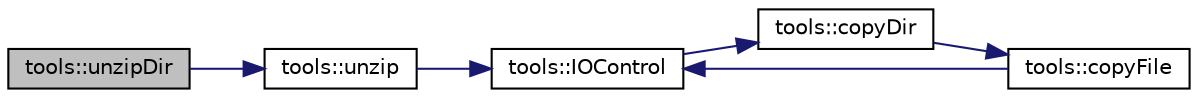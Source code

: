 digraph "tools::unzipDir"
{
 // INTERACTIVE_SVG=YES
  edge [fontname="Helvetica",fontsize="10",labelfontname="Helvetica",labelfontsize="10"];
  node [fontname="Helvetica",fontsize="10",shape=record];
  rankdir="LR";
  Node180 [label="tools::unzipDir",height=0.2,width=0.4,color="black", fillcolor="grey75", style="filled", fontcolor="black"];
  Node180 -> Node181 [color="midnightblue",fontsize="10",style="solid",fontname="Helvetica"];
  Node181 [label="tools::unzip",height=0.2,width=0.4,color="black", fillcolor="white", style="filled",URL="$classtools.html#a22819e1b381949304b8fde11a91a7de3",tooltip="Décompresser un fichier au format zip. "];
  Node181 -> Node182 [color="midnightblue",fontsize="10",style="solid",fontname="Helvetica"];
  Node182 [label="tools::IOControl",height=0.2,width=0.4,color="black", fillcolor="white", style="filled",URL="$classtools.html#ae1018e45c513785270b999cbcfa8beb6",tooltip="Procédure de contrôle des entrées-sorties. "];
  Node182 -> Node183 [color="midnightblue",fontsize="10",style="solid",fontname="Helvetica"];
  Node183 [label="tools::copyDir",height=0.2,width=0.4,color="black", fillcolor="white", style="filled",URL="$classtools.html#a37c9c486d90129b0d6a4ac93f29fd5bb",tooltip="Copie un répertoire de manière sécurisée. "];
  Node183 -> Node184 [color="midnightblue",fontsize="10",style="solid",fontname="Helvetica"];
  Node184 [label="tools::copyFile",height=0.2,width=0.4,color="black", fillcolor="white", style="filled",URL="$classtools.html#a0765c68c41d7c957f1fb0f0da8b4a9c9",tooltip="Copie un fichier de manière sécurisée. "];
  Node184 -> Node182 [color="midnightblue",fontsize="10",style="solid",fontname="Helvetica"];
}
